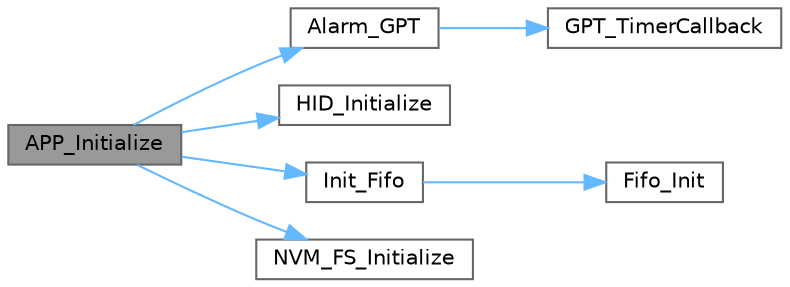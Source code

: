 digraph "APP_Initialize"
{
 // LATEX_PDF_SIZE
  bgcolor="transparent";
  edge [fontname=Helvetica,fontsize=10,labelfontname=Helvetica,labelfontsize=10];
  node [fontname=Helvetica,fontsize=10,shape=box,height=0.2,width=0.4];
  rankdir="LR";
  Node1 [id="Node000001",label="APP_Initialize",height=0.2,width=0.4,color="gray40", fillcolor="grey60", style="filled", fontcolor="black",tooltip=" "];
  Node1 -> Node2 [id="edge1_Node000001_Node000002",color="steelblue1",style="solid",tooltip=" "];
  Node2 [id="Node000002",label="Alarm_GPT",height=0.2,width=0.4,color="grey40", fillcolor="white", style="filled",URL="$gpt_8c.html#a9ba574d2128f1d0993ae58e9c19eab6f",tooltip=" "];
  Node2 -> Node3 [id="edge2_Node000002_Node000003",color="steelblue1",style="solid",tooltip=" "];
  Node3 [id="Node000003",label="GPT_TimerCallback",height=0.2,width=0.4,color="grey40", fillcolor="white", style="filled",URL="$gpt_8c.html#ad11c75fd47e4a253c85f410a1a1a7fcd",tooltip=" "];
  Node1 -> Node4 [id="edge3_Node000001_Node000004",color="steelblue1",style="solid",tooltip=" "];
  Node4 [id="Node000004",label="HID_Initialize",height=0.2,width=0.4,color="grey40", fillcolor="white", style="filled",URL="$hid_8c.html#a8f1d75c823ecc01023c2af88c3b061ff",tooltip=" "];
  Node1 -> Node5 [id="edge4_Node000001_Node000005",color="steelblue1",style="solid",tooltip=" "];
  Node5 [id="Node000005",label="Init_Fifo",height=0.2,width=0.4,color="grey40", fillcolor="white", style="filled",URL="$fifo_8c.html#aee213a842ce7b6b44ea60df031f93587",tooltip=" "];
  Node5 -> Node6 [id="edge5_Node000005_Node000006",color="steelblue1",style="solid",tooltip=" "];
  Node6 [id="Node000006",label="Fifo_Init",height=0.2,width=0.4,color="grey40", fillcolor="white", style="filled",URL="$fifo_8c.html#a73482783404c573916a85844ce4d1028",tooltip=" "];
  Node1 -> Node7 [id="edge6_Node000001_Node000007",color="steelblue1",style="solid",tooltip=" "];
  Node7 [id="Node000007",label="NVM_FS_Initialize",height=0.2,width=0.4,color="grey40", fillcolor="white", style="filled",URL="$nvm__fs_8c.html#adb0a39179076c7034cda6df377cfc5f1",tooltip=" "];
}
